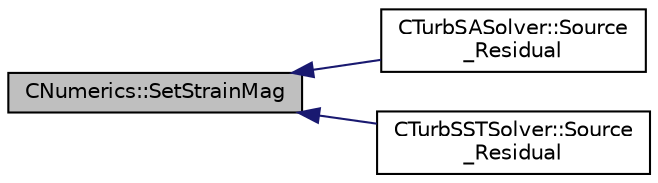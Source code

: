digraph "CNumerics::SetStrainMag"
{
  edge [fontname="Helvetica",fontsize="10",labelfontname="Helvetica",labelfontsize="10"];
  node [fontname="Helvetica",fontsize="10",shape=record];
  rankdir="LR";
  Node821 [label="CNumerics::SetStrainMag",height=0.2,width=0.4,color="black", fillcolor="grey75", style="filled", fontcolor="black"];
  Node821 -> Node822 [dir="back",color="midnightblue",fontsize="10",style="solid",fontname="Helvetica"];
  Node822 [label="CTurbSASolver::Source\l_Residual",height=0.2,width=0.4,color="black", fillcolor="white", style="filled",URL="$class_c_turb_s_a_solver.html#aeb6d236450de024807b0692674b0cc0f",tooltip="Source term computation. "];
  Node821 -> Node823 [dir="back",color="midnightblue",fontsize="10",style="solid",fontname="Helvetica"];
  Node823 [label="CTurbSSTSolver::Source\l_Residual",height=0.2,width=0.4,color="black", fillcolor="white", style="filled",URL="$class_c_turb_s_s_t_solver.html#ae5ada21c83db478d242a183e498f6cde",tooltip="Source term computation. "];
}
